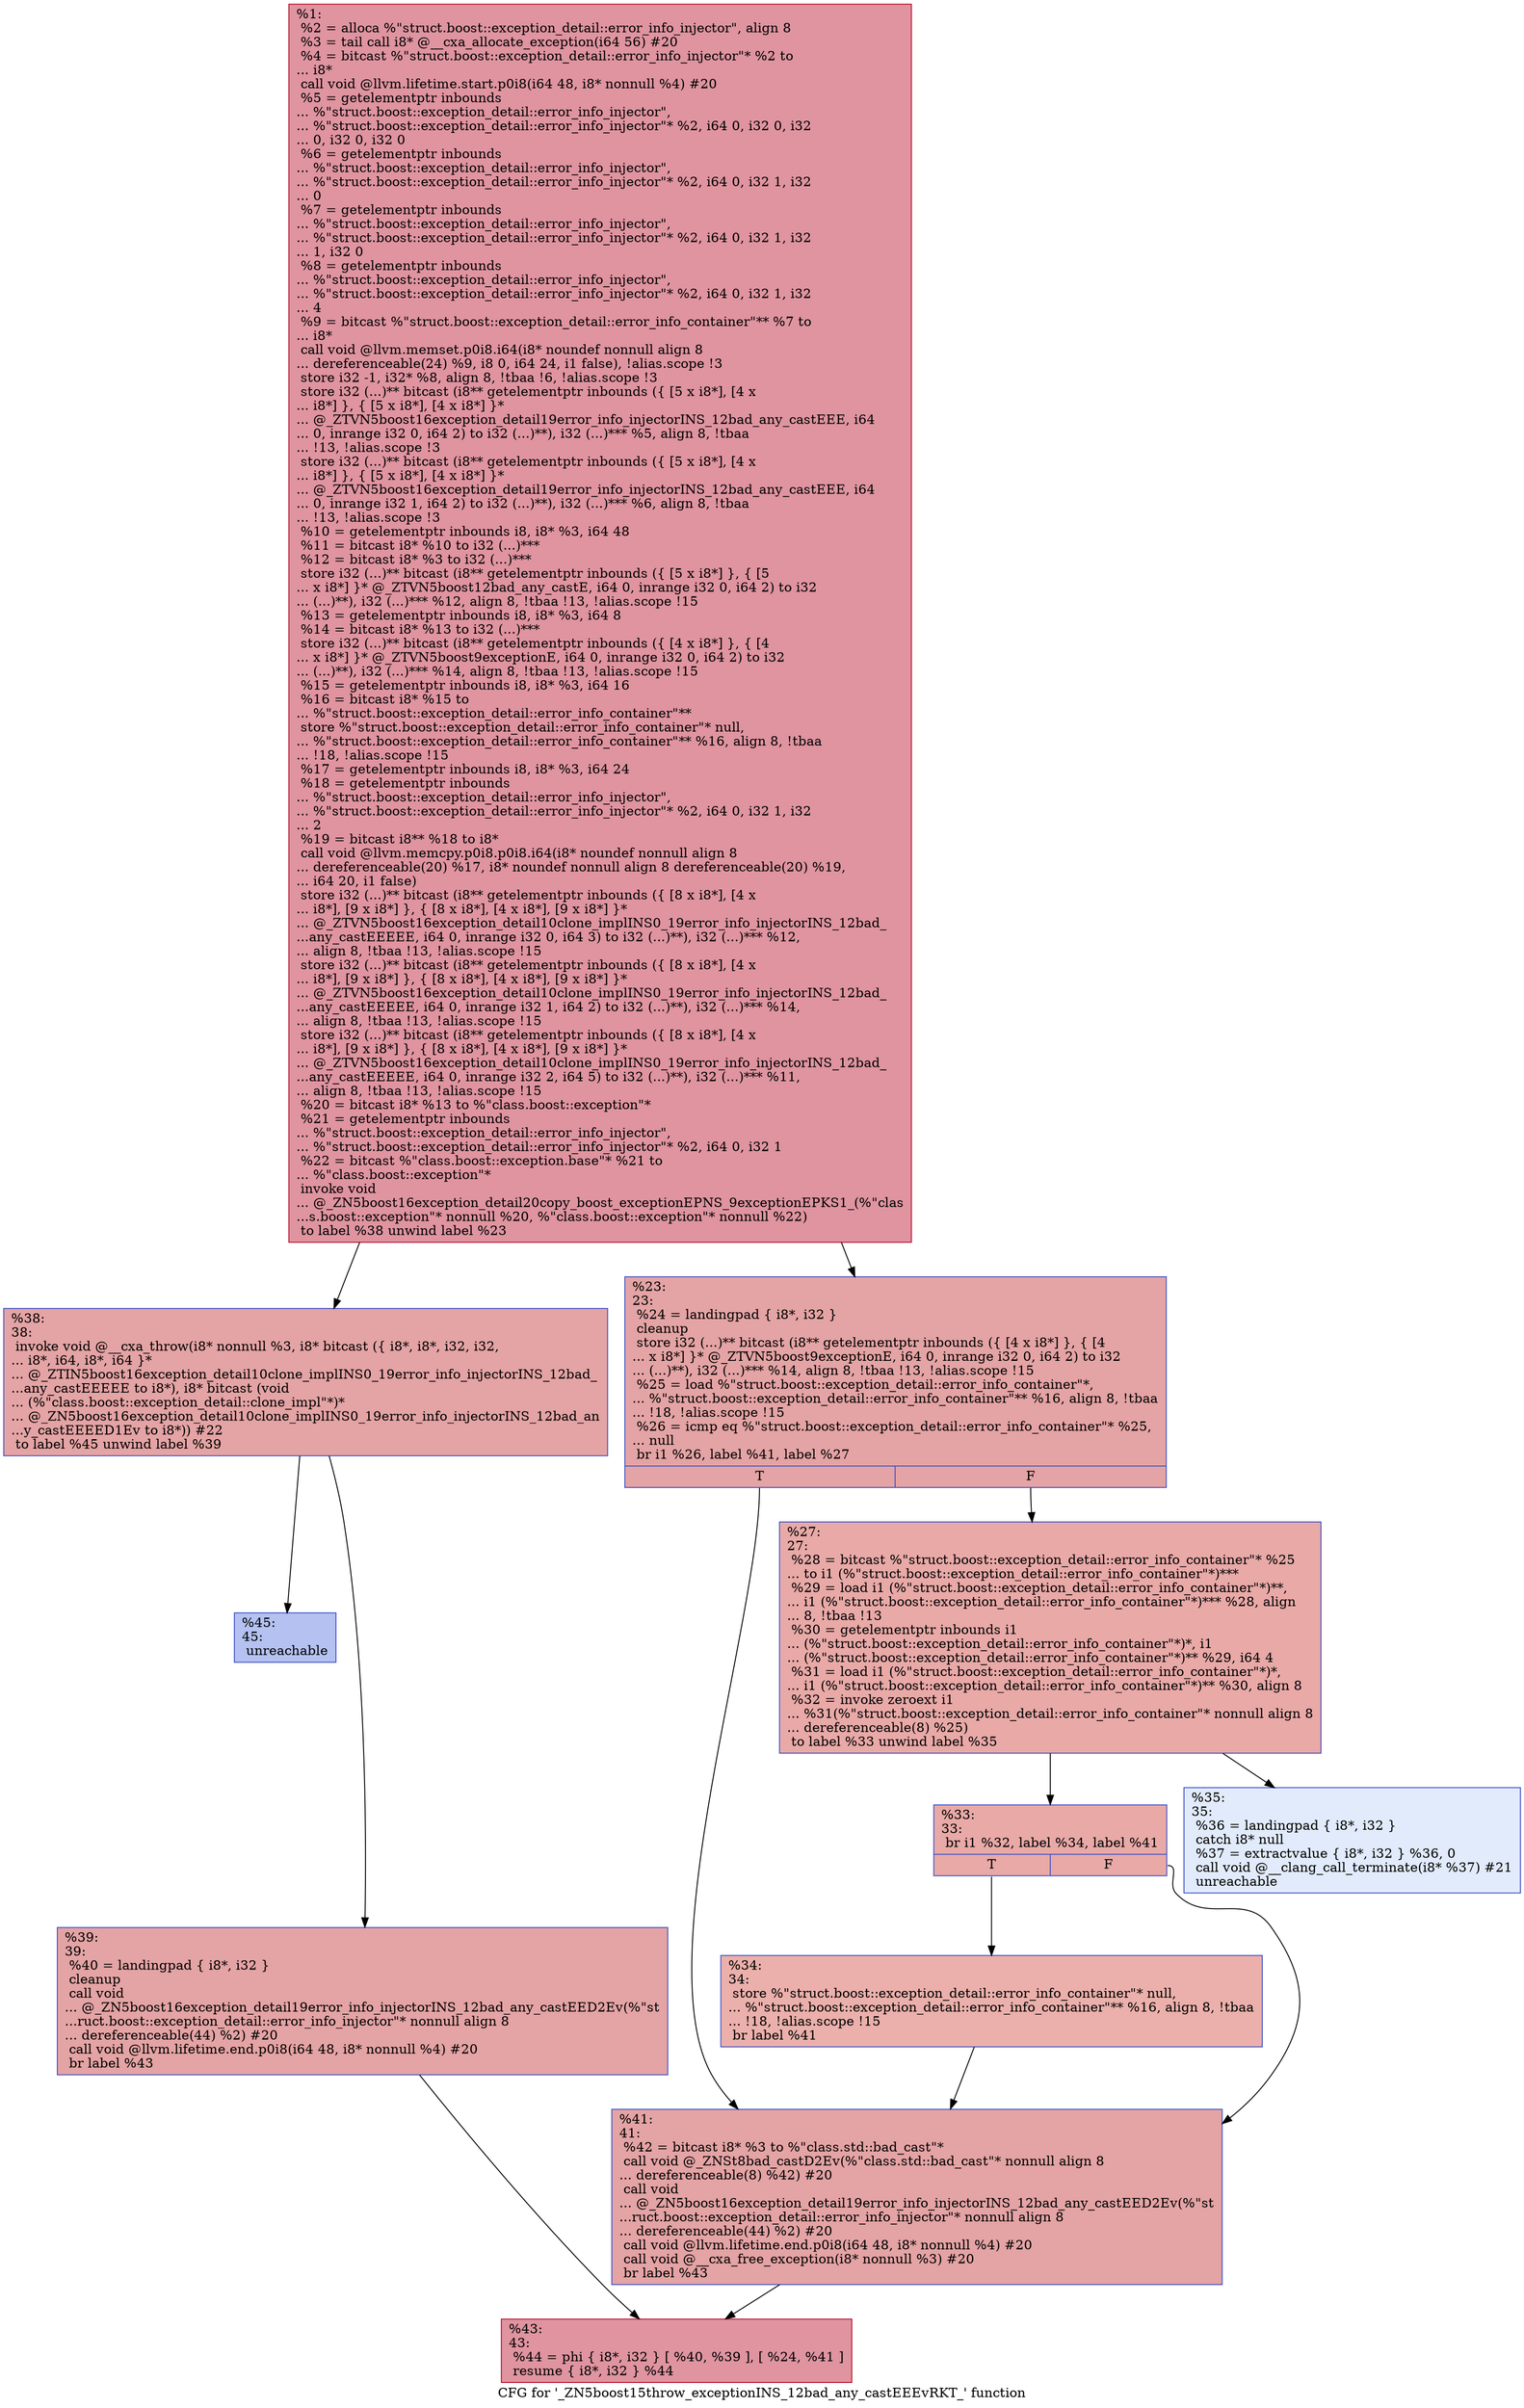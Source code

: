 digraph "CFG for '_ZN5boost15throw_exceptionINS_12bad_any_castEEEvRKT_' function" {
	label="CFG for '_ZN5boost15throw_exceptionINS_12bad_any_castEEEvRKT_' function";

	Node0x555c8d437c10 [shape=record,color="#b70d28ff", style=filled, fillcolor="#b70d2870",label="{%1:\l  %2 = alloca %\"struct.boost::exception_detail::error_info_injector\", align 8\l  %3 = tail call i8* @__cxa_allocate_exception(i64 56) #20\l  %4 = bitcast %\"struct.boost::exception_detail::error_info_injector\"* %2 to\l... i8*\l  call void @llvm.lifetime.start.p0i8(i64 48, i8* nonnull %4) #20\l  %5 = getelementptr inbounds\l... %\"struct.boost::exception_detail::error_info_injector\",\l... %\"struct.boost::exception_detail::error_info_injector\"* %2, i64 0, i32 0, i32\l... 0, i32 0, i32 0\l  %6 = getelementptr inbounds\l... %\"struct.boost::exception_detail::error_info_injector\",\l... %\"struct.boost::exception_detail::error_info_injector\"* %2, i64 0, i32 1, i32\l... 0\l  %7 = getelementptr inbounds\l... %\"struct.boost::exception_detail::error_info_injector\",\l... %\"struct.boost::exception_detail::error_info_injector\"* %2, i64 0, i32 1, i32\l... 1, i32 0\l  %8 = getelementptr inbounds\l... %\"struct.boost::exception_detail::error_info_injector\",\l... %\"struct.boost::exception_detail::error_info_injector\"* %2, i64 0, i32 1, i32\l... 4\l  %9 = bitcast %\"struct.boost::exception_detail::error_info_container\"** %7 to\l... i8*\l  call void @llvm.memset.p0i8.i64(i8* noundef nonnull align 8\l... dereferenceable(24) %9, i8 0, i64 24, i1 false), !alias.scope !3\l  store i32 -1, i32* %8, align 8, !tbaa !6, !alias.scope !3\l  store i32 (...)** bitcast (i8** getelementptr inbounds (\{ [5 x i8*], [4 x\l... i8*] \}, \{ [5 x i8*], [4 x i8*] \}*\l... @_ZTVN5boost16exception_detail19error_info_injectorINS_12bad_any_castEEE, i64\l... 0, inrange i32 0, i64 2) to i32 (...)**), i32 (...)*** %5, align 8, !tbaa\l... !13, !alias.scope !3\l  store i32 (...)** bitcast (i8** getelementptr inbounds (\{ [5 x i8*], [4 x\l... i8*] \}, \{ [5 x i8*], [4 x i8*] \}*\l... @_ZTVN5boost16exception_detail19error_info_injectorINS_12bad_any_castEEE, i64\l... 0, inrange i32 1, i64 2) to i32 (...)**), i32 (...)*** %6, align 8, !tbaa\l... !13, !alias.scope !3\l  %10 = getelementptr inbounds i8, i8* %3, i64 48\l  %11 = bitcast i8* %10 to i32 (...)***\l  %12 = bitcast i8* %3 to i32 (...)***\l  store i32 (...)** bitcast (i8** getelementptr inbounds (\{ [5 x i8*] \}, \{ [5\l... x i8*] \}* @_ZTVN5boost12bad_any_castE, i64 0, inrange i32 0, i64 2) to i32\l... (...)**), i32 (...)*** %12, align 8, !tbaa !13, !alias.scope !15\l  %13 = getelementptr inbounds i8, i8* %3, i64 8\l  %14 = bitcast i8* %13 to i32 (...)***\l  store i32 (...)** bitcast (i8** getelementptr inbounds (\{ [4 x i8*] \}, \{ [4\l... x i8*] \}* @_ZTVN5boost9exceptionE, i64 0, inrange i32 0, i64 2) to i32\l... (...)**), i32 (...)*** %14, align 8, !tbaa !13, !alias.scope !15\l  %15 = getelementptr inbounds i8, i8* %3, i64 16\l  %16 = bitcast i8* %15 to\l... %\"struct.boost::exception_detail::error_info_container\"**\l  store %\"struct.boost::exception_detail::error_info_container\"* null,\l... %\"struct.boost::exception_detail::error_info_container\"** %16, align 8, !tbaa\l... !18, !alias.scope !15\l  %17 = getelementptr inbounds i8, i8* %3, i64 24\l  %18 = getelementptr inbounds\l... %\"struct.boost::exception_detail::error_info_injector\",\l... %\"struct.boost::exception_detail::error_info_injector\"* %2, i64 0, i32 1, i32\l... 2\l  %19 = bitcast i8** %18 to i8*\l  call void @llvm.memcpy.p0i8.p0i8.i64(i8* noundef nonnull align 8\l... dereferenceable(20) %17, i8* noundef nonnull align 8 dereferenceable(20) %19,\l... i64 20, i1 false)\l  store i32 (...)** bitcast (i8** getelementptr inbounds (\{ [8 x i8*], [4 x\l... i8*], [9 x i8*] \}, \{ [8 x i8*], [4 x i8*], [9 x i8*] \}*\l... @_ZTVN5boost16exception_detail10clone_implINS0_19error_info_injectorINS_12bad_\l...any_castEEEEE, i64 0, inrange i32 0, i64 3) to i32 (...)**), i32 (...)*** %12,\l... align 8, !tbaa !13, !alias.scope !15\l  store i32 (...)** bitcast (i8** getelementptr inbounds (\{ [8 x i8*], [4 x\l... i8*], [9 x i8*] \}, \{ [8 x i8*], [4 x i8*], [9 x i8*] \}*\l... @_ZTVN5boost16exception_detail10clone_implINS0_19error_info_injectorINS_12bad_\l...any_castEEEEE, i64 0, inrange i32 1, i64 2) to i32 (...)**), i32 (...)*** %14,\l... align 8, !tbaa !13, !alias.scope !15\l  store i32 (...)** bitcast (i8** getelementptr inbounds (\{ [8 x i8*], [4 x\l... i8*], [9 x i8*] \}, \{ [8 x i8*], [4 x i8*], [9 x i8*] \}*\l... @_ZTVN5boost16exception_detail10clone_implINS0_19error_info_injectorINS_12bad_\l...any_castEEEEE, i64 0, inrange i32 2, i64 5) to i32 (...)**), i32 (...)*** %11,\l... align 8, !tbaa !13, !alias.scope !15\l  %20 = bitcast i8* %13 to %\"class.boost::exception\"*\l  %21 = getelementptr inbounds\l... %\"struct.boost::exception_detail::error_info_injector\",\l... %\"struct.boost::exception_detail::error_info_injector\"* %2, i64 0, i32 1\l  %22 = bitcast %\"class.boost::exception.base\"* %21 to\l... %\"class.boost::exception\"*\l  invoke void\l... @_ZN5boost16exception_detail20copy_boost_exceptionEPNS_9exceptionEPKS1_(%\"clas\l...s.boost::exception\"* nonnull %20, %\"class.boost::exception\"* nonnull %22)\l          to label %38 unwind label %23\l}"];
	Node0x555c8d437c10 -> Node0x555c8d43ad10;
	Node0x555c8d437c10 -> Node0x555c8d43ada0;
	Node0x555c8d43ada0 [shape=record,color="#3d50c3ff", style=filled, fillcolor="#c32e3170",label="{%23:\l23:                                               \l  %24 = landingpad \{ i8*, i32 \}\l          cleanup\l  store i32 (...)** bitcast (i8** getelementptr inbounds (\{ [4 x i8*] \}, \{ [4\l... x i8*] \}* @_ZTVN5boost9exceptionE, i64 0, inrange i32 0, i64 2) to i32\l... (...)**), i32 (...)*** %14, align 8, !tbaa !13, !alias.scope !15\l  %25 = load %\"struct.boost::exception_detail::error_info_container\"*,\l... %\"struct.boost::exception_detail::error_info_container\"** %16, align 8, !tbaa\l... !18, !alias.scope !15\l  %26 = icmp eq %\"struct.boost::exception_detail::error_info_container\"* %25,\l... null\l  br i1 %26, label %41, label %27\l|{<s0>T|<s1>F}}"];
	Node0x555c8d43ada0:s0 -> Node0x555c8d43b8a0;
	Node0x555c8d43ada0:s1 -> Node0x555c8d43b930;
	Node0x555c8d43b930 [shape=record,color="#3d50c3ff", style=filled, fillcolor="#ca3b3770",label="{%27:\l27:                                               \l  %28 = bitcast %\"struct.boost::exception_detail::error_info_container\"* %25\l... to i1 (%\"struct.boost::exception_detail::error_info_container\"*)***\l  %29 = load i1 (%\"struct.boost::exception_detail::error_info_container\"*)**,\l... i1 (%\"struct.boost::exception_detail::error_info_container\"*)*** %28, align\l... 8, !tbaa !13\l  %30 = getelementptr inbounds i1\l... (%\"struct.boost::exception_detail::error_info_container\"*)*, i1\l... (%\"struct.boost::exception_detail::error_info_container\"*)** %29, i64 4\l  %31 = load i1 (%\"struct.boost::exception_detail::error_info_container\"*)*,\l... i1 (%\"struct.boost::exception_detail::error_info_container\"*)** %30, align 8\l  %32 = invoke zeroext i1\l... %31(%\"struct.boost::exception_detail::error_info_container\"* nonnull align 8\l... dereferenceable(8) %25)\l          to label %33 unwind label %35\l}"];
	Node0x555c8d43b930 -> Node0x555c8d43bc60;
	Node0x555c8d43b930 -> Node0x555c8d43bcb0;
	Node0x555c8d43bc60 [shape=record,color="#3d50c3ff", style=filled, fillcolor="#ca3b3770",label="{%33:\l33:                                               \l  br i1 %32, label %34, label %41\l|{<s0>T|<s1>F}}"];
	Node0x555c8d43bc60:s0 -> Node0x555c8d43beb0;
	Node0x555c8d43bc60:s1 -> Node0x555c8d43b8a0;
	Node0x555c8d43beb0 [shape=record,color="#3d50c3ff", style=filled, fillcolor="#d24b4070",label="{%34:\l34:                                               \l  store %\"struct.boost::exception_detail::error_info_container\"* null,\l... %\"struct.boost::exception_detail::error_info_container\"** %16, align 8, !tbaa\l... !18, !alias.scope !15\l  br label %41\l}"];
	Node0x555c8d43beb0 -> Node0x555c8d43b8a0;
	Node0x555c8d43bcb0 [shape=record,color="#3d50c3ff", style=filled, fillcolor="#bbd1f870",label="{%35:\l35:                                               \l  %36 = landingpad \{ i8*, i32 \}\l          catch i8* null\l  %37 = extractvalue \{ i8*, i32 \} %36, 0\l  call void @__clang_call_terminate(i8* %37) #21\l  unreachable\l}"];
	Node0x555c8d43ad10 [shape=record,color="#3d50c3ff", style=filled, fillcolor="#c32e3170",label="{%38:\l38:                                               \l  invoke void @__cxa_throw(i8* nonnull %3, i8* bitcast (\{ i8*, i8*, i32, i32,\l... i8*, i64, i8*, i64 \}*\l... @_ZTIN5boost16exception_detail10clone_implINS0_19error_info_injectorINS_12bad_\l...any_castEEEEE to i8*), i8* bitcast (void\l... (%\"class.boost::exception_detail::clone_impl\"*)*\l... @_ZN5boost16exception_detail10clone_implINS0_19error_info_injectorINS_12bad_an\l...y_castEEEED1Ev to i8*)) #22\l          to label %45 unwind label %39\l}"];
	Node0x555c8d43ad10 -> Node0x555c8d43c420;
	Node0x555c8d43ad10 -> Node0x555c8d43c470;
	Node0x555c8d43c470 [shape=record,color="#3d50c3ff", style=filled, fillcolor="#c32e3170",label="{%39:\l39:                                               \l  %40 = landingpad \{ i8*, i32 \}\l          cleanup\l  call void\l... @_ZN5boost16exception_detail19error_info_injectorINS_12bad_any_castEED2Ev(%\"st\l...ruct.boost::exception_detail::error_info_injector\"* nonnull align 8\l... dereferenceable(44) %2) #20\l  call void @llvm.lifetime.end.p0i8(i64 48, i8* nonnull %4) #20\l  br label %43\l}"];
	Node0x555c8d43c470 -> Node0x555c8d43ca90;
	Node0x555c8d43b8a0 [shape=record,color="#3d50c3ff", style=filled, fillcolor="#c32e3170",label="{%41:\l41:                                               \l  %42 = bitcast i8* %3 to %\"class.std::bad_cast\"*\l  call void @_ZNSt8bad_castD2Ev(%\"class.std::bad_cast\"* nonnull align 8\l... dereferenceable(8) %42) #20\l  call void\l... @_ZN5boost16exception_detail19error_info_injectorINS_12bad_any_castEED2Ev(%\"st\l...ruct.boost::exception_detail::error_info_injector\"* nonnull align 8\l... dereferenceable(44) %2) #20\l  call void @llvm.lifetime.end.p0i8(i64 48, i8* nonnull %4) #20\l  call void @__cxa_free_exception(i8* nonnull %3) #20\l  br label %43\l}"];
	Node0x555c8d43b8a0 -> Node0x555c8d43ca90;
	Node0x555c8d43ca90 [shape=record,color="#b70d28ff", style=filled, fillcolor="#b70d2870",label="{%43:\l43:                                               \l  %44 = phi \{ i8*, i32 \} [ %40, %39 ], [ %24, %41 ]\l  resume \{ i8*, i32 \} %44\l}"];
	Node0x555c8d43c420 [shape=record,color="#3d50c3ff", style=filled, fillcolor="#5572df70",label="{%45:\l45:                                               \l  unreachable\l}"];
}
